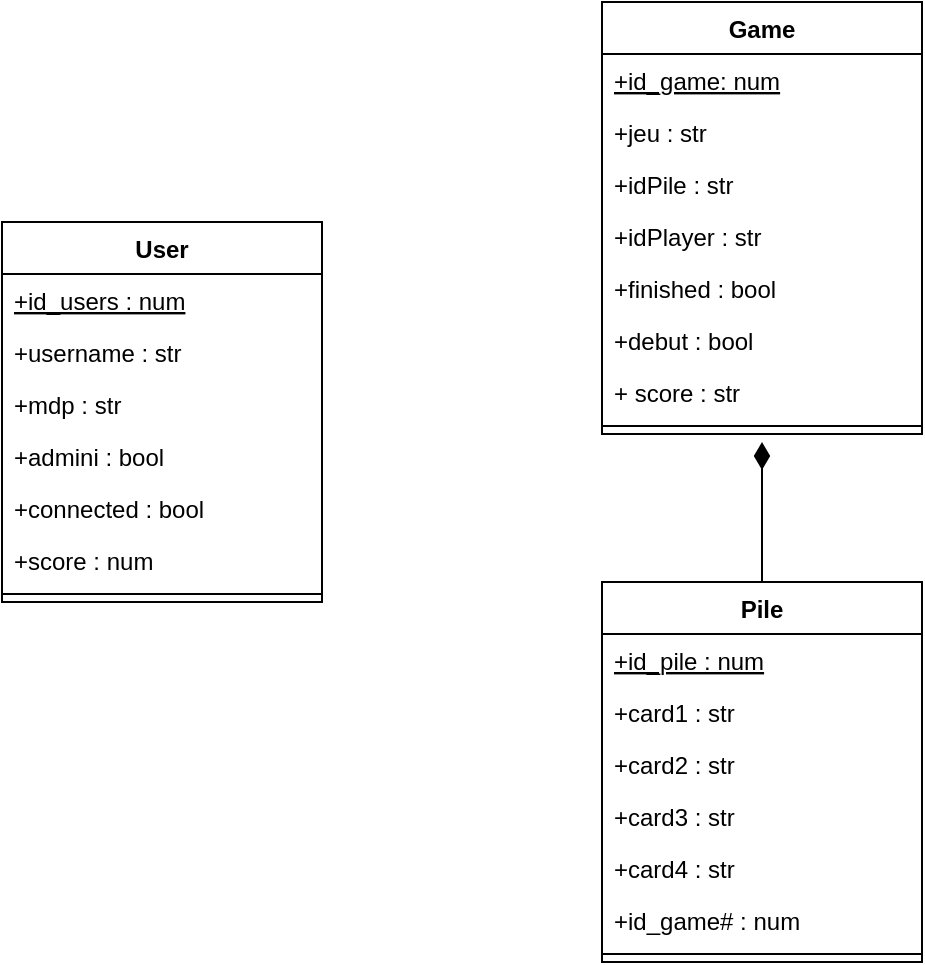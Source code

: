 <mxfile version="13.9.8" type="gitlab">
  <diagram id="u2k9YgKXEppA67yH9Mc5" name="Page-1">
    <mxGraphModel dx="868" dy="482" grid="0" gridSize="10" guides="1" tooltips="1" connect="1" arrows="1" fold="1" page="1" pageScale="1" pageWidth="827" pageHeight="1169" background="#ffffff" math="0" shadow="0">
      <root>
        <mxCell id="0" />
        <mxCell id="1" parent="0" />
        <mxCell id="-arFP9ezlj2UpWzrarVk-1" value="User" style="swimlane;fontStyle=1;align=center;verticalAlign=top;childLayout=stackLayout;horizontal=1;startSize=26;horizontalStack=0;resizeParent=1;resizeParentMax=0;resizeLast=0;collapsible=1;marginBottom=0;" vertex="1" parent="1">
          <mxGeometry x="220" y="210" width="160" height="190" as="geometry" />
        </mxCell>
        <mxCell id="-arFP9ezlj2UpWzrarVk-2" value="+id_users : num" style="text;strokeColor=none;fillColor=none;align=left;verticalAlign=top;spacingLeft=4;spacingRight=4;overflow=hidden;rotatable=0;points=[[0,0.5],[1,0.5]];portConstraint=eastwest;fontStyle=4" vertex="1" parent="-arFP9ezlj2UpWzrarVk-1">
          <mxGeometry y="26" width="160" height="26" as="geometry" />
        </mxCell>
        <mxCell id="-arFP9ezlj2UpWzrarVk-3" value="+username : str" style="text;strokeColor=none;fillColor=none;align=left;verticalAlign=top;spacingLeft=4;spacingRight=4;overflow=hidden;rotatable=0;points=[[0,0.5],[1,0.5]];portConstraint=eastwest;" vertex="1" parent="-arFP9ezlj2UpWzrarVk-1">
          <mxGeometry y="52" width="160" height="26" as="geometry" />
        </mxCell>
        <mxCell id="-arFP9ezlj2UpWzrarVk-4" value="+mdp : str" style="text;strokeColor=none;fillColor=none;align=left;verticalAlign=top;spacingLeft=4;spacingRight=4;overflow=hidden;rotatable=0;points=[[0,0.5],[1,0.5]];portConstraint=eastwest;" vertex="1" parent="-arFP9ezlj2UpWzrarVk-1">
          <mxGeometry y="78" width="160" height="26" as="geometry" />
        </mxCell>
        <mxCell id="-arFP9ezlj2UpWzrarVk-5" value="+admini : bool" style="text;strokeColor=none;fillColor=none;align=left;verticalAlign=top;spacingLeft=4;spacingRight=4;overflow=hidden;rotatable=0;points=[[0,0.5],[1,0.5]];portConstraint=eastwest;" vertex="1" parent="-arFP9ezlj2UpWzrarVk-1">
          <mxGeometry y="104" width="160" height="26" as="geometry" />
        </mxCell>
        <mxCell id="-arFP9ezlj2UpWzrarVk-6" value="+connected : bool" style="text;strokeColor=none;fillColor=none;align=left;verticalAlign=top;spacingLeft=4;spacingRight=4;overflow=hidden;rotatable=0;points=[[0,0.5],[1,0.5]];portConstraint=eastwest;" vertex="1" parent="-arFP9ezlj2UpWzrarVk-1">
          <mxGeometry y="130" width="160" height="26" as="geometry" />
        </mxCell>
        <mxCell id="-arFP9ezlj2UpWzrarVk-7" value="+score : num" style="text;strokeColor=none;fillColor=none;align=left;verticalAlign=top;spacingLeft=4;spacingRight=4;overflow=hidden;rotatable=0;points=[[0,0.5],[1,0.5]];portConstraint=eastwest;" vertex="1" parent="-arFP9ezlj2UpWzrarVk-1">
          <mxGeometry y="156" width="160" height="26" as="geometry" />
        </mxCell>
        <mxCell id="-arFP9ezlj2UpWzrarVk-8" value="" style="line;strokeWidth=1;fillColor=none;align=left;verticalAlign=middle;spacingTop=-1;spacingLeft=3;spacingRight=3;rotatable=0;labelPosition=right;points=[];portConstraint=eastwest;" vertex="1" parent="-arFP9ezlj2UpWzrarVk-1">
          <mxGeometry y="182" width="160" height="8" as="geometry" />
        </mxCell>
        <mxCell id="-arFP9ezlj2UpWzrarVk-9" style="edgeStyle=orthogonalEdgeStyle;rounded=0;orthogonalLoop=1;jettySize=auto;html=1;exitX=0.5;exitY=0;exitDx=0;exitDy=0;endArrow=diamondThin;endFill=1;startSize=13;endSize=11;" edge="1" parent="1" source="-arFP9ezlj2UpWzrarVk-10">
          <mxGeometry relative="1" as="geometry">
            <mxPoint x="600" y="320" as="targetPoint" />
          </mxGeometry>
        </mxCell>
        <mxCell id="-arFP9ezlj2UpWzrarVk-10" value="Pile" style="swimlane;fontStyle=1;align=center;verticalAlign=top;childLayout=stackLayout;horizontal=1;startSize=26;horizontalStack=0;resizeParent=1;resizeParentMax=0;resizeLast=0;collapsible=1;marginBottom=0;" vertex="1" parent="1">
          <mxGeometry x="520" y="390" width="160" height="190" as="geometry" />
        </mxCell>
        <mxCell id="-arFP9ezlj2UpWzrarVk-11" value="+id_pile : num" style="text;strokeColor=none;fillColor=none;align=left;verticalAlign=top;spacingLeft=4;spacingRight=4;overflow=hidden;rotatable=0;points=[[0,0.5],[1,0.5]];portConstraint=eastwest;fontStyle=4" vertex="1" parent="-arFP9ezlj2UpWzrarVk-10">
          <mxGeometry y="26" width="160" height="26" as="geometry" />
        </mxCell>
        <mxCell id="-arFP9ezlj2UpWzrarVk-12" value="+card1 : str" style="text;strokeColor=none;fillColor=none;align=left;verticalAlign=top;spacingLeft=4;spacingRight=4;overflow=hidden;rotatable=0;points=[[0,0.5],[1,0.5]];portConstraint=eastwest;" vertex="1" parent="-arFP9ezlj2UpWzrarVk-10">
          <mxGeometry y="52" width="160" height="26" as="geometry" />
        </mxCell>
        <mxCell id="-arFP9ezlj2UpWzrarVk-13" value="+card2 : str" style="text;strokeColor=none;fillColor=none;align=left;verticalAlign=top;spacingLeft=4;spacingRight=4;overflow=hidden;rotatable=0;points=[[0,0.5],[1,0.5]];portConstraint=eastwest;" vertex="1" parent="-arFP9ezlj2UpWzrarVk-10">
          <mxGeometry y="78" width="160" height="26" as="geometry" />
        </mxCell>
        <mxCell id="-arFP9ezlj2UpWzrarVk-14" value="+card3 : str" style="text;strokeColor=none;fillColor=none;align=left;verticalAlign=top;spacingLeft=4;spacingRight=4;overflow=hidden;rotatable=0;points=[[0,0.5],[1,0.5]];portConstraint=eastwest;" vertex="1" parent="-arFP9ezlj2UpWzrarVk-10">
          <mxGeometry y="104" width="160" height="26" as="geometry" />
        </mxCell>
        <mxCell id="-arFP9ezlj2UpWzrarVk-15" value="+card4 : str" style="text;strokeColor=none;fillColor=none;align=left;verticalAlign=top;spacingLeft=4;spacingRight=4;overflow=hidden;rotatable=0;points=[[0,0.5],[1,0.5]];portConstraint=eastwest;" vertex="1" parent="-arFP9ezlj2UpWzrarVk-10">
          <mxGeometry y="130" width="160" height="26" as="geometry" />
        </mxCell>
        <mxCell id="-arFP9ezlj2UpWzrarVk-16" value="+id_game# : num" style="text;strokeColor=none;fillColor=none;align=left;verticalAlign=top;spacingLeft=4;spacingRight=4;overflow=hidden;rotatable=0;points=[[0,0.5],[1,0.5]];portConstraint=eastwest;" vertex="1" parent="-arFP9ezlj2UpWzrarVk-10">
          <mxGeometry y="156" width="160" height="26" as="geometry" />
        </mxCell>
        <mxCell id="-arFP9ezlj2UpWzrarVk-17" value="" style="line;strokeWidth=1;fillColor=none;align=left;verticalAlign=middle;spacingTop=-1;spacingLeft=3;spacingRight=3;rotatable=0;labelPosition=right;points=[];portConstraint=eastwest;" vertex="1" parent="-arFP9ezlj2UpWzrarVk-10">
          <mxGeometry y="182" width="160" height="8" as="geometry" />
        </mxCell>
        <mxCell id="-arFP9ezlj2UpWzrarVk-18" value="Game" style="swimlane;fontStyle=1;align=center;verticalAlign=top;childLayout=stackLayout;horizontal=1;startSize=26;horizontalStack=0;resizeParent=1;resizeParentMax=0;resizeLast=0;collapsible=1;marginBottom=0;" vertex="1" parent="1">
          <mxGeometry x="520" y="100" width="160" height="216" as="geometry" />
        </mxCell>
        <mxCell id="-arFP9ezlj2UpWzrarVk-19" value="+id_game: num" style="text;strokeColor=none;fillColor=none;align=left;verticalAlign=top;spacingLeft=4;spacingRight=4;overflow=hidden;rotatable=0;points=[[0,0.5],[1,0.5]];portConstraint=eastwest;fontStyle=4" vertex="1" parent="-arFP9ezlj2UpWzrarVk-18">
          <mxGeometry y="26" width="160" height="26" as="geometry" />
        </mxCell>
        <mxCell id="-arFP9ezlj2UpWzrarVk-20" value="+jeu : str" style="text;strokeColor=none;fillColor=none;align=left;verticalAlign=top;spacingLeft=4;spacingRight=4;overflow=hidden;rotatable=0;points=[[0,0.5],[1,0.5]];portConstraint=eastwest;" vertex="1" parent="-arFP9ezlj2UpWzrarVk-18">
          <mxGeometry y="52" width="160" height="26" as="geometry" />
        </mxCell>
        <mxCell id="-arFP9ezlj2UpWzrarVk-21" value="+idPile : str" style="text;strokeColor=none;fillColor=none;align=left;verticalAlign=top;spacingLeft=4;spacingRight=4;overflow=hidden;rotatable=0;points=[[0,0.5],[1,0.5]];portConstraint=eastwest;" vertex="1" parent="-arFP9ezlj2UpWzrarVk-18">
          <mxGeometry y="78" width="160" height="26" as="geometry" />
        </mxCell>
        <mxCell id="-arFP9ezlj2UpWzrarVk-22" value="+idPlayer : str" style="text;strokeColor=none;fillColor=none;align=left;verticalAlign=top;spacingLeft=4;spacingRight=4;overflow=hidden;rotatable=0;points=[[0,0.5],[1,0.5]];portConstraint=eastwest;" vertex="1" parent="-arFP9ezlj2UpWzrarVk-18">
          <mxGeometry y="104" width="160" height="26" as="geometry" />
        </mxCell>
        <mxCell id="-arFP9ezlj2UpWzrarVk-23" value="+finished : bool" style="text;strokeColor=none;fillColor=none;align=left;verticalAlign=top;spacingLeft=4;spacingRight=4;overflow=hidden;rotatable=0;points=[[0,0.5],[1,0.5]];portConstraint=eastwest;" vertex="1" parent="-arFP9ezlj2UpWzrarVk-18">
          <mxGeometry y="130" width="160" height="26" as="geometry" />
        </mxCell>
        <mxCell id="-arFP9ezlj2UpWzrarVk-24" value="+debut : bool" style="text;strokeColor=none;fillColor=none;align=left;verticalAlign=top;spacingLeft=4;spacingRight=4;overflow=hidden;rotatable=0;points=[[0,0.5],[1,0.5]];portConstraint=eastwest;" vertex="1" parent="-arFP9ezlj2UpWzrarVk-18">
          <mxGeometry y="156" width="160" height="26" as="geometry" />
        </mxCell>
        <mxCell id="-arFP9ezlj2UpWzrarVk-25" value="+ score : str" style="text;strokeColor=none;fillColor=none;align=left;verticalAlign=top;spacingLeft=4;spacingRight=4;overflow=hidden;rotatable=0;points=[[0,0.5],[1,0.5]];portConstraint=eastwest;" vertex="1" parent="-arFP9ezlj2UpWzrarVk-18">
          <mxGeometry y="182" width="160" height="26" as="geometry" />
        </mxCell>
        <mxCell id="-arFP9ezlj2UpWzrarVk-26" value="" style="line;strokeWidth=1;fillColor=none;align=left;verticalAlign=middle;spacingTop=-1;spacingLeft=3;spacingRight=3;rotatable=0;labelPosition=right;points=[];portConstraint=eastwest;" vertex="1" parent="-arFP9ezlj2UpWzrarVk-18">
          <mxGeometry y="208" width="160" height="8" as="geometry" />
        </mxCell>
      </root>
    </mxGraphModel>
  </diagram>
</mxfile>
